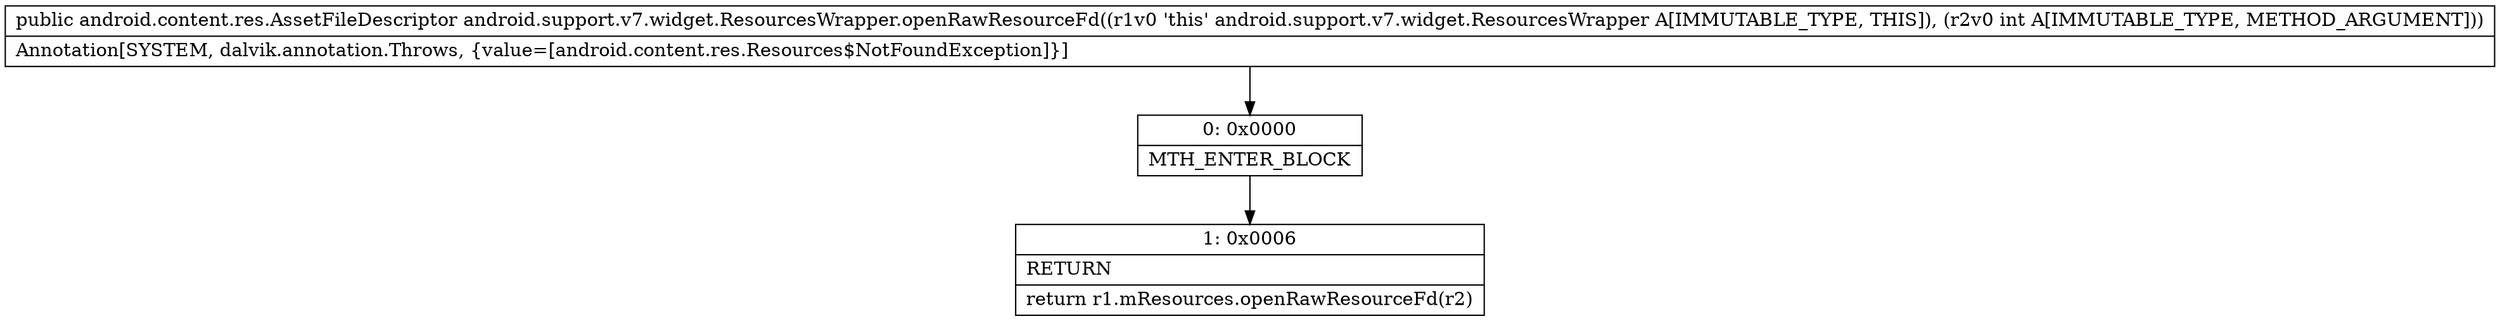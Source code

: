 digraph "CFG forandroid.support.v7.widget.ResourcesWrapper.openRawResourceFd(I)Landroid\/content\/res\/AssetFileDescriptor;" {
Node_0 [shape=record,label="{0\:\ 0x0000|MTH_ENTER_BLOCK\l}"];
Node_1 [shape=record,label="{1\:\ 0x0006|RETURN\l|return r1.mResources.openRawResourceFd(r2)\l}"];
MethodNode[shape=record,label="{public android.content.res.AssetFileDescriptor android.support.v7.widget.ResourcesWrapper.openRawResourceFd((r1v0 'this' android.support.v7.widget.ResourcesWrapper A[IMMUTABLE_TYPE, THIS]), (r2v0 int A[IMMUTABLE_TYPE, METHOD_ARGUMENT]))  | Annotation[SYSTEM, dalvik.annotation.Throws, \{value=[android.content.res.Resources$NotFoundException]\}]\l}"];
MethodNode -> Node_0;
Node_0 -> Node_1;
}

